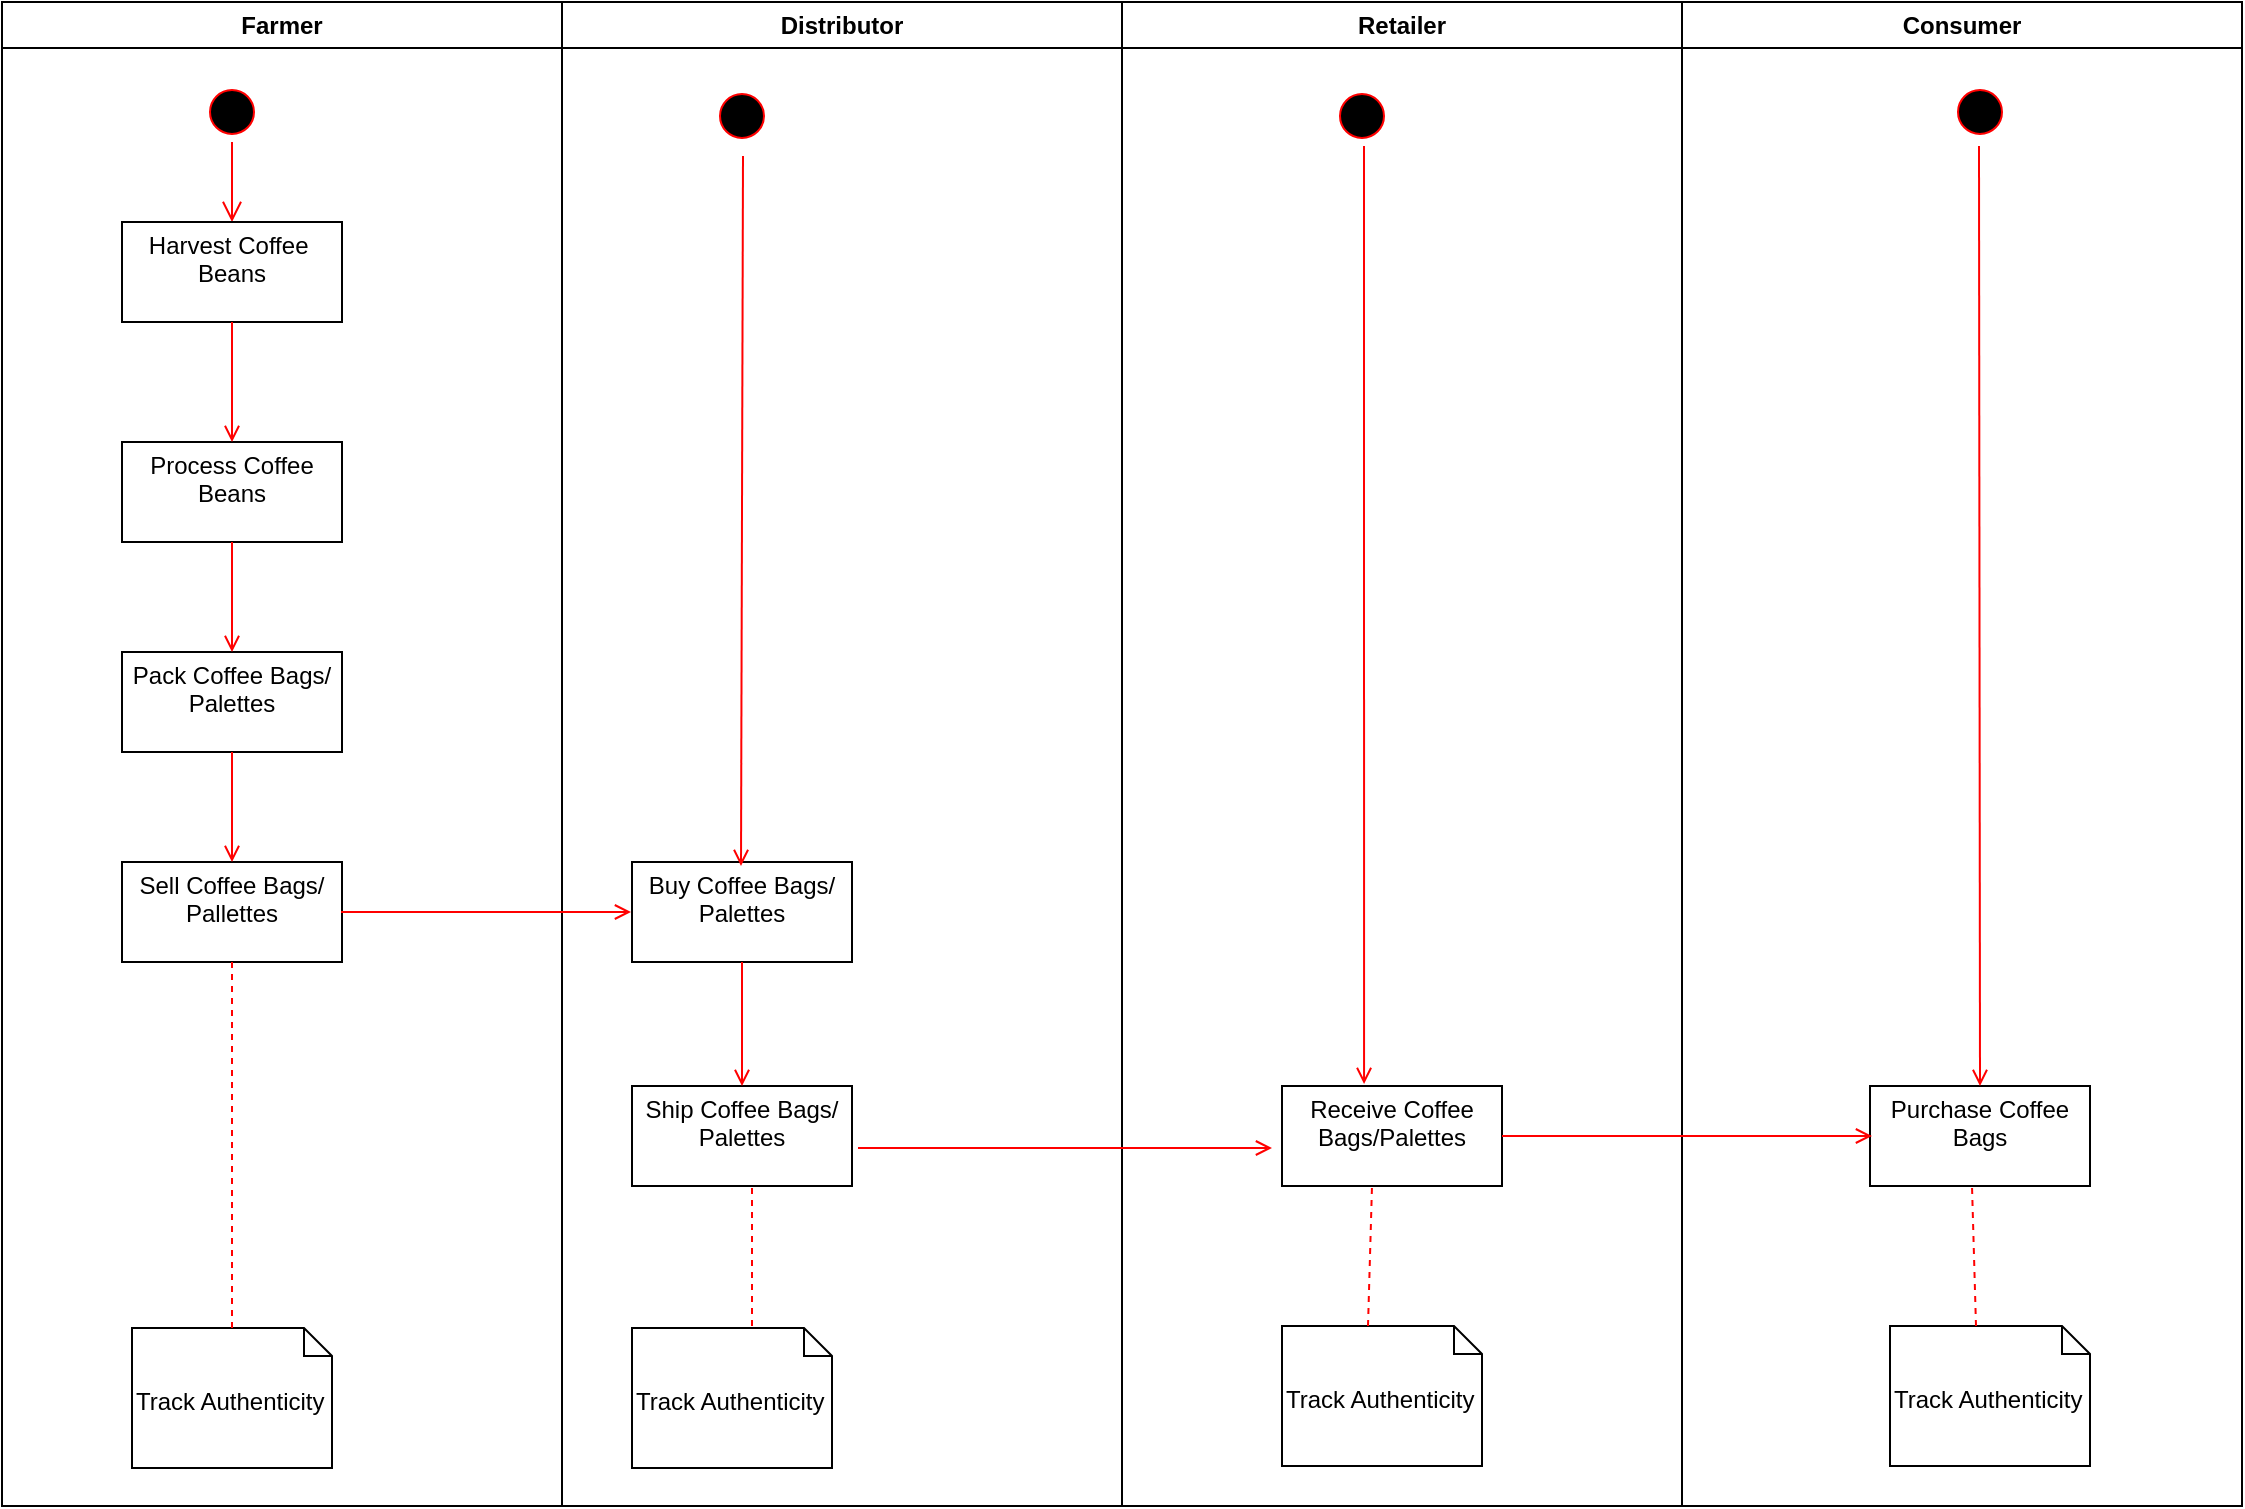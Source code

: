 <mxfile version="10.8.0" type="google"><diagram name="Page-1" id="e7e014a7-5840-1c2e-5031-d8a46d1fe8dd"><mxGraphModel dx="1398" dy="916" grid="1" gridSize="10" guides="1" tooltips="1" connect="1" arrows="1" fold="1" page="1" pageScale="1" pageWidth="1169" pageHeight="826" background="#ffffff" math="0" shadow="0"><root><mxCell id="0"/><mxCell id="1" parent="0"/><mxCell id="2" value="Farmer" style="swimlane;whiteSpace=wrap" parent="1" vertex="1"><mxGeometry x="165" y="128" width="280" height="752" as="geometry"/></mxCell><mxCell id="5" value="" style="ellipse;shape=startState;fillColor=#000000;strokeColor=#ff0000;" parent="2" vertex="1"><mxGeometry x="100" y="40" width="30" height="30" as="geometry"/></mxCell><mxCell id="6" value="" style="edgeStyle=elbowEdgeStyle;elbow=horizontal;verticalAlign=bottom;endArrow=open;endSize=8;strokeColor=#FF0000;endFill=1;rounded=0" parent="2" source="5" target="7" edge="1"><mxGeometry x="100" y="40" as="geometry"><mxPoint x="115" y="110" as="targetPoint"/></mxGeometry></mxCell><mxCell id="7" value="Harvest Coffee &#10;Beans&#10;" style="" parent="2" vertex="1"><mxGeometry x="60" y="110" width="110" height="50" as="geometry"/></mxCell><mxCell id="8" value="Process Coffee&#10;Beans&#10;" style="" parent="2" vertex="1"><mxGeometry x="60" y="220" width="110" height="50" as="geometry"/></mxCell><mxCell id="9" value="" style="endArrow=open;strokeColor=#FF0000;endFill=1;rounded=0" parent="2" source="7" target="8" edge="1"><mxGeometry relative="1" as="geometry"/></mxCell><mxCell id="10" value="Pack Coffee Bags/&#10;Palettes&#10;" style="" parent="2" vertex="1"><mxGeometry x="60" y="325" width="110" height="50" as="geometry"/></mxCell><mxCell id="11" value="" style="endArrow=open;strokeColor=#FF0000;endFill=1;rounded=0" parent="2" source="8" target="10" edge="1"><mxGeometry relative="1" as="geometry"/></mxCell><mxCell id="S42dZp1yJ89Bz6hw-3Y2-36" value="&lt;br&gt;&lt;br&gt;Track Authenticity" style="shape=note;whiteSpace=wrap;html=1;size=14;verticalAlign=top;align=left;spacingTop=-6;" vertex="1" parent="2"><mxGeometry x="65" y="663" width="100" height="70" as="geometry"/></mxCell><mxCell id="3" value="Distributor" style="swimlane;whiteSpace=wrap" parent="1" vertex="1"><mxGeometry x="445" y="128" width="280" height="752" as="geometry"><mxRectangle x="444.5" y="128" width="90" height="23" as="alternateBounds"/></mxGeometry></mxCell><mxCell id="15" value="Buy Coffee Bags/&#10;Palettes&#10;" style="" parent="3" vertex="1"><mxGeometry x="35" y="430" width="110" height="50" as="geometry"/></mxCell><mxCell id="2EhgbY_r2wZ7wTc2ub9X-57" value="Ship Coffee Bags/&#10;Palettes&#10;" style="" parent="3" vertex="1"><mxGeometry x="35" y="542" width="110" height="50" as="geometry"/></mxCell><mxCell id="2EhgbY_r2wZ7wTc2ub9X-62" value="" style="endArrow=open;strokeColor=#FF0000;endFill=1;rounded=0;exitX=0.5;exitY=1;exitDx=0;exitDy=0;entryX=0.5;entryY=0;entryDx=0;entryDy=0;" parent="3" source="15" target="2EhgbY_r2wZ7wTc2ub9X-57" edge="1"><mxGeometry relative="1" as="geometry"><mxPoint x="85" y="502" as="sourcePoint"/><mxPoint x="85" y="557" as="targetPoint"/></mxGeometry></mxCell><mxCell id="13" value="" style="ellipse;shape=startState;fillColor=#000000;strokeColor=#ff0000;" parent="3" vertex="1"><mxGeometry x="75" y="42" width="30" height="30" as="geometry"/></mxCell><mxCell id="2EhgbY_r2wZ7wTc2ub9X-56" value="" style="endArrow=open;strokeColor=#FF0000;endFill=1;rounded=0;" parent="3" edge="1"><mxGeometry relative="1" as="geometry"><mxPoint x="90.5" y="77" as="sourcePoint"/><mxPoint x="89.5" y="432" as="targetPoint"/></mxGeometry></mxCell><mxCell id="S42dZp1yJ89Bz6hw-3Y2-39" value="&lt;br&gt;&lt;br&gt;Track Authenticity" style="shape=note;whiteSpace=wrap;html=1;size=14;verticalAlign=top;align=left;spacingTop=-6;" vertex="1" parent="3"><mxGeometry x="35" y="663" width="100" height="70" as="geometry"/></mxCell><mxCell id="4" value="Retailer" style="swimlane;whiteSpace=wrap" parent="1" vertex="1"><mxGeometry x="725" y="128" width="280" height="752" as="geometry"/></mxCell><mxCell id="33" value="Receive Coffee &#10;Bags/Palettes&#10;" style="" parent="4" vertex="1"><mxGeometry x="80" y="542" width="110" height="50" as="geometry"/></mxCell><mxCell id="2EhgbY_r2wZ7wTc2ub9X-63" value="" style="ellipse;shape=startState;fillColor=#000000;strokeColor=#ff0000;" parent="4" vertex="1"><mxGeometry x="105" y="42" width="30" height="30" as="geometry"/></mxCell><mxCell id="2EhgbY_r2wZ7wTc2ub9X-64" value="" style="endArrow=open;strokeColor=#FF0000;endFill=1;rounded=0;entryX=0.373;entryY=-0.02;entryDx=0;entryDy=0;entryPerimeter=0;" parent="4" target="33" edge="1"><mxGeometry relative="1" as="geometry"><mxPoint x="121" y="72" as="sourcePoint"/><mxPoint x="119.5" y="422.5" as="targetPoint"/></mxGeometry></mxCell><mxCell id="S42dZp1yJ89Bz6hw-3Y2-42" value="&lt;br&gt;&lt;br&gt;Track Authenticity" style="shape=note;whiteSpace=wrap;html=1;size=14;verticalAlign=top;align=left;spacingTop=-6;" vertex="1" parent="4"><mxGeometry x="80" y="662" width="100" height="70" as="geometry"/></mxCell><mxCell id="2EhgbY_r2wZ7wTc2ub9X-41" value="Consumer" style="swimlane;whiteSpace=wrap" parent="1" vertex="1"><mxGeometry x="1005" y="128" width="280" height="752" as="geometry"/></mxCell><mxCell id="2EhgbY_r2wZ7wTc2ub9X-42" value="Purchase Coffee&#10;Bags&#10;" style="" parent="2EhgbY_r2wZ7wTc2ub9X-41" vertex="1"><mxGeometry x="94" y="542" width="110" height="50" as="geometry"/></mxCell><mxCell id="S42dZp1yJ89Bz6hw-3Y2-34" value="" style="endArrow=open;strokeColor=#FF0000;endFill=1;rounded=0;" edge="1" parent="2EhgbY_r2wZ7wTc2ub9X-41"><mxGeometry relative="1" as="geometry"><mxPoint x="148.5" y="72" as="sourcePoint"/><mxPoint x="149" y="542" as="targetPoint"/></mxGeometry></mxCell><mxCell id="S42dZp1yJ89Bz6hw-3Y2-35" value="" style="edgeStyle=none;strokeColor=#FF0000;endArrow=open;endFill=1;rounded=0;exitX=1;exitY=0.5;exitDx=0;exitDy=0;" edge="1" parent="2EhgbY_r2wZ7wTc2ub9X-41" source="33"><mxGeometry width="100" height="100" relative="1" as="geometry"><mxPoint x="-3" y="567" as="sourcePoint"/><mxPoint x="95" y="567" as="targetPoint"/><Array as="points"/></mxGeometry></mxCell><mxCell id="S42dZp1yJ89Bz6hw-3Y2-46" value="&lt;br&gt;&lt;br&gt;Track Authenticity" style="shape=note;whiteSpace=wrap;html=1;size=14;verticalAlign=top;align=left;spacingTop=-6;" vertex="1" parent="2EhgbY_r2wZ7wTc2ub9X-41"><mxGeometry x="104" y="662" width="100" height="70" as="geometry"/></mxCell><mxCell id="2EhgbY_r2wZ7wTc2ub9X-48" value="Sell Coffee Bags/&#10;Pallettes&#10;" style="" parent="1" vertex="1"><mxGeometry x="225" y="558" width="110" height="50" as="geometry"/></mxCell><mxCell id="2EhgbY_r2wZ7wTc2ub9X-52" value="" style="endArrow=open;strokeColor=#FF0000;endFill=1;rounded=0;exitX=0.5;exitY=1;exitDx=0;exitDy=0;entryX=0.5;entryY=0;entryDx=0;entryDy=0;" parent="1" source="10" target="2EhgbY_r2wZ7wTc2ub9X-48" edge="1"><mxGeometry relative="1" as="geometry"><mxPoint x="280" y="520" as="sourcePoint"/><mxPoint x="280" y="550" as="targetPoint"/></mxGeometry></mxCell><mxCell id="2EhgbY_r2wZ7wTc2ub9X-54" value="" style="endArrow=open;strokeColor=#FF0000;endFill=1;rounded=0;" parent="1" edge="1"><mxGeometry relative="1" as="geometry"><mxPoint x="334.5" y="583" as="sourcePoint"/><mxPoint x="479.5" y="583" as="targetPoint"/><Array as="points"/></mxGeometry></mxCell><mxCell id="2EhgbY_r2wZ7wTc2ub9X-65" value="" style="edgeStyle=none;strokeColor=#FF0000;endArrow=open;endFill=1;rounded=0;" parent="1" edge="1"><mxGeometry width="100" height="100" relative="1" as="geometry"><mxPoint x="593" y="701" as="sourcePoint"/><mxPoint x="800" y="701" as="targetPoint"/><Array as="points"/></mxGeometry></mxCell><mxCell id="S42dZp1yJ89Bz6hw-3Y2-33" value="" style="ellipse;shape=startState;fillColor=#000000;strokeColor=#ff0000;" vertex="1" parent="1"><mxGeometry x="1139" y="168" width="30" height="30" as="geometry"/></mxCell><mxCell id="S42dZp1yJ89Bz6hw-3Y2-38" value="" style="endArrow=none;dashed=1;html=1;entryX=0.5;entryY=1;entryDx=0;entryDy=0;strokeColor=#FF0000;" edge="1" parent="1" target="2EhgbY_r2wZ7wTc2ub9X-48"><mxGeometry width="50" height="50" relative="1" as="geometry"><mxPoint x="280" y="791" as="sourcePoint"/><mxPoint x="280" y="630" as="targetPoint"/></mxGeometry></mxCell><mxCell id="S42dZp1yJ89Bz6hw-3Y2-41" value="" style="endArrow=none;dashed=1;html=1;strokeColor=#FF0000;" edge="1" parent="1"><mxGeometry width="50" height="50" relative="1" as="geometry"><mxPoint x="540" y="790" as="sourcePoint"/><mxPoint x="540" y="720" as="targetPoint"/><Array as="points"/></mxGeometry></mxCell><mxCell id="S42dZp1yJ89Bz6hw-3Y2-43" value="" style="endArrow=none;dashed=1;html=1;strokeColor=#FF0000;exitX=0;exitY=0;exitDx=43;exitDy=0;exitPerimeter=0;" edge="1" parent="1" source="S42dZp1yJ89Bz6hw-3Y2-42"><mxGeometry width="50" height="50" relative="1" as="geometry"><mxPoint x="855" y="790" as="sourcePoint"/><mxPoint x="850" y="720" as="targetPoint"/><Array as="points"/></mxGeometry></mxCell><mxCell id="S42dZp1yJ89Bz6hw-3Y2-47" value="" style="endArrow=none;dashed=1;html=1;strokeColor=#FF0000;exitX=0;exitY=0;exitDx=43;exitDy=0;exitPerimeter=0;" edge="1" parent="1" source="S42dZp1yJ89Bz6hw-3Y2-46"><mxGeometry width="50" height="50" relative="1" as="geometry"><mxPoint x="1150" y="750" as="sourcePoint"/><mxPoint x="1150" y="720" as="targetPoint"/><Array as="points"/></mxGeometry></mxCell></root></mxGraphModel></diagram></mxfile>